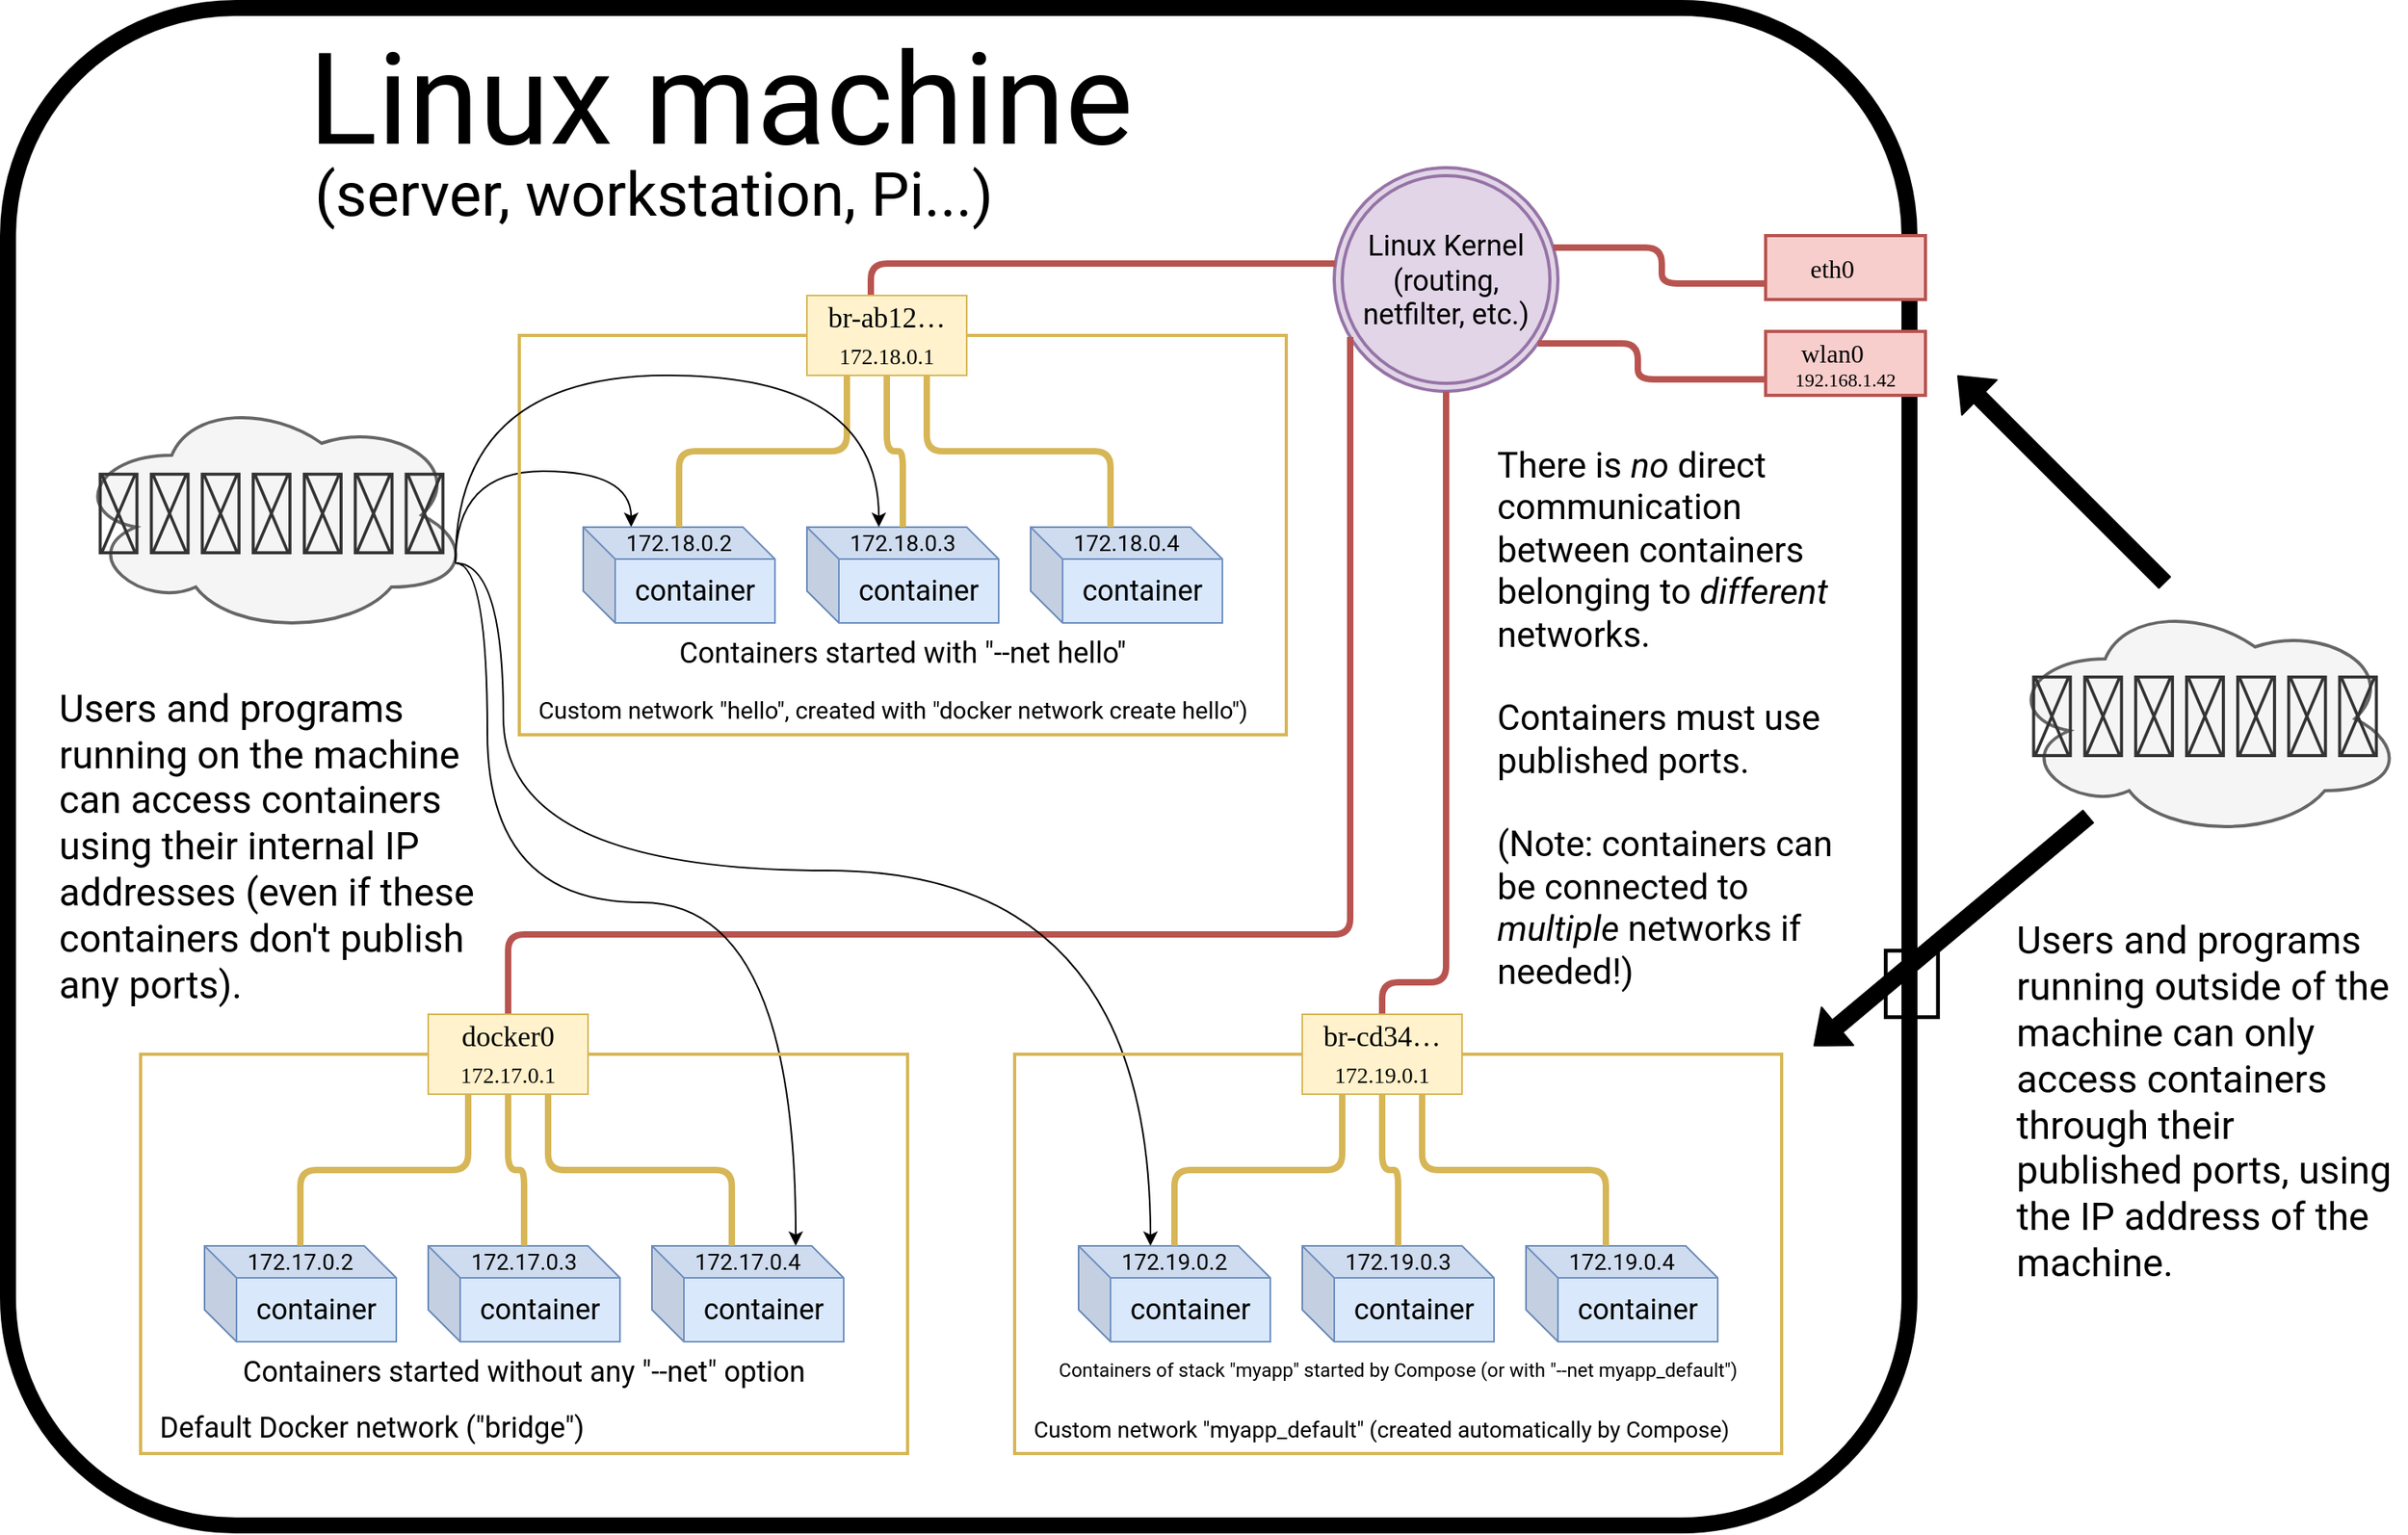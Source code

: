 <mxfile version="15.5.5" type="dropbox"><diagram name="Page-1" id="c37626ed-c26b-45fb-9056-f9ebc6bb27b6"><mxGraphModel dx="1099" dy="614" grid="1" gridSize="10" guides="1" tooltips="1" connect="1" arrows="1" fold="1" page="1" pageScale="1" pageWidth="1100" pageHeight="850" background="none" math="0" shadow="0"><root><mxCell id="0"/><mxCell id="1" parent="0"/><mxCell id="La_aAElFL1VzLqNHk7Vx-23" value="" style="rounded=1;whiteSpace=wrap;html=1;fontFamily=Roboto;fontSource=https%3A%2F%2Ffonts.googleapis.com%2Fcss%3Ffamily%3DRoboto;fontSize=72;strokeWidth=10;fillColor=none;align=center;perimeterSpacing=0;" parent="1" vertex="1"><mxGeometry x="190" y="80" width="1190" height="950" as="geometry"/></mxCell><mxCell id="La_aAElFL1VzLqNHk7Vx-25" value="&lt;p style=&quot;line-height: 0.5; font-size: 38px;&quot; align=&quot;left&quot;&gt;&lt;/p&gt;&lt;div style=&quot;font-size: 38px;&quot; align=&quot;left&quot;&gt;&lt;font style=&quot;font-size: 38px;&quot;&gt;(server, workstation, Pi...) &lt;/font&gt;&lt;/div&gt;&lt;p style=&quot;font-size: 38px;&quot; align=&quot;left&quot;&gt;&lt;/p&gt;" style="text;html=1;strokeColor=none;fillColor=none;align=left;verticalAlign=middle;rounded=0;fontFamily=Roboto;fontSource=https%3A%2F%2Ffonts.googleapis.com%2Fcss%3Ffamily%3DRoboto;fontSize=38;" parent="1" vertex="1"><mxGeometry x="380" y="130" width="420" height="133" as="geometry"/></mxCell><mxCell id="La_aAElFL1VzLqNHk7Vx-24" value="Linux machine" style="text;strokeColor=none;fillColor=none;align=left;verticalAlign=bottom;rounded=0;fontFamily=Roboto;fontSource=https%3A%2F%2Ffonts.googleapis.com%2Fcss%3Ffamily%3DRoboto;fontSize=80;fontColor=default;" parent="1" vertex="1"><mxGeometry x="376" y="100" width="560" height="70" as="geometry"/></mxCell><mxCell id="La_aAElFL1VzLqNHk7Vx-20" value="" style="shape=image;verticalLabelPosition=bottom;labelBackgroundColor=#ffffff;verticalAlign=top;aspect=fixed;imageAspect=0;image=https://images-wixmp-ed30a86b8c4ca887773594c2.wixmp.com/i/a7b9934d-93f8-4025-8787-016ea09695da/d8m1nku-48fef80c-44e0-413e-9765-098c9dfa973f.png;" parent="1" vertex="1"><mxGeometry x="220" y="110" width="149.19" height="180" as="geometry"/></mxCell><mxCell id="La_aAElFL1VzLqNHk7Vx-35" style="edgeStyle=orthogonalEdgeStyle;curved=1;orthogonalLoop=1;jettySize=auto;html=1;fontFamily=Roboto;fontSource=https%3A%2F%2Ffonts.googleapis.com%2Fcss%3Ffamily%3DRoboto;fontSize=18;exitX=0.96;exitY=0.7;exitDx=0;exitDy=0;exitPerimeter=0;" parent="1" source="La_aAElFL1VzLqNHk7Vx-22" target="La_aAElFL1VzLqNHk7Vx-1" edge="1"><mxGeometry relative="1" as="geometry"><mxPoint x="590" y="413" as="targetPoint"/><Array as="points"><mxPoint x="470" y="370"/><mxPoint x="580" y="370"/></Array></mxGeometry></mxCell><mxCell id="La_aAElFL1VzLqNHk7Vx-22" value="&lt;div style=&quot;font-size: 72px&quot; align=&quot;left&quot;&gt;&lt;font style=&quot;font-size: 72px&quot;&gt;👨🏾‍💻👩🏼‍💻🤖&lt;br&gt;&lt;/font&gt;&lt;/div&gt;" style="ellipse;shape=cloud;whiteSpace=wrap;html=1;fontFamily=Roboto;fontSource=https%3A%2F%2Ffonts.googleapis.com%2Fcss%3Ffamily%3DRoboto;fontSize=72;strokeWidth=2;fillColor=#f5f5f5;align=center;strokeColor=#666666;fontColor=#333333;" parent="1" vertex="1"><mxGeometry x="230" y="322.5" width="250" height="150" as="geometry"/></mxCell><mxCell id="La_aAElFL1VzLqNHk7Vx-27" value="&lt;div style=&quot;font-size: 16px&quot;&gt;eth0 🔌&lt;/div&gt;" style="rounded=0;whiteSpace=wrap;html=1;fontFamily=Roboto Mono;fontSource=https%3A%2F%2Ffonts.googleapis.com%2Fcss%3Ffamily%3DRoboto%2BMono;fontSize=16;strokeWidth=2;fillColor=#f8cecc;align=center;spacing=2;strokeColor=#b85450;" parent="1" vertex="1"><mxGeometry x="1290" y="222.5" width="100" height="40" as="geometry"/></mxCell><mxCell id="La_aAElFL1VzLqNHk7Vx-33" value="&lt;div style=&quot;font-size: 16px&quot;&gt;wlan0 📶&lt;/div&gt;&lt;div style=&quot;font-size: 12px&quot;&gt;&lt;font style=&quot;font-size: 12px&quot;&gt;192.168.1.42&lt;br&gt;&lt;/font&gt;&lt;/div&gt;" style="rounded=0;whiteSpace=wrap;html=1;fontFamily=Roboto Mono;fontSource=https%3A%2F%2Ffonts.googleapis.com%2Fcss%3Ffamily%3DRoboto%2BMono;fontSize=16;strokeWidth=2;fillColor=#f8cecc;align=center;spacing=2;strokeColor=#b85450;" parent="1" vertex="1"><mxGeometry x="1290" y="282.5" width="100" height="40" as="geometry"/></mxCell><mxCell id="La_aAElFL1VzLqNHk7Vx-34" value="&lt;div style=&quot;font-size: 24px;&quot; align=&quot;left&quot;&gt;&lt;font data-font-src=&quot;https://fonts.googleapis.com/css?family=Roboto&quot; style=&quot;font-size: 24px;&quot; face=&quot;Roboto&quot;&gt;Users and programs running on the machine can access containers using their internal IP addresses (even if these containers don't publish any ports).&lt;br style=&quot;font-size: 24px;&quot;&gt;&lt;/font&gt;&lt;/div&gt;" style="text;html=1;strokeColor=none;fillColor=none;align=left;verticalAlign=middle;whiteSpace=wrap;rounded=0;fontFamily=Roboto Mono;fontSource=https%3A%2F%2Ffonts.googleapis.com%2Fcss%3Ffamily%3DRoboto%2BMono;fontSize=24;" parent="1" vertex="1"><mxGeometry x="220" y="490" width="270" height="230" as="geometry"/></mxCell><mxCell id="La_aAElFL1VzLqNHk7Vx-40" style="rounded=1;sketch=0;orthogonalLoop=1;jettySize=auto;html=1;shadow=0;fontFamily=Roboto;fontSource=https%3A%2F%2Ffonts.googleapis.com%2Fcss%3Ffamily%3DRoboto;fontSize=18;endArrow=block;endFill=0;strokeColor=default;strokeWidth=1;shape=flexArrow;startArrow=none;startFill=0;fillColor=#000000;" parent="1" edge="1"><mxGeometry relative="1" as="geometry"><mxPoint x="1540" y="440" as="sourcePoint"/><mxPoint x="1410" y="310" as="targetPoint"/></mxGeometry></mxCell><mxCell id="La_aAElFL1VzLqNHk7Vx-38" value="&lt;div style=&quot;font-size: 72px&quot; align=&quot;left&quot;&gt;&lt;font style=&quot;font-size: 72px&quot;&gt;👨🏾‍💻👩🏼‍💻🤖&lt;br&gt;&lt;/font&gt;&lt;/div&gt;" style="ellipse;shape=cloud;whiteSpace=wrap;html=1;fontFamily=Roboto;fontSource=https%3A%2F%2Ffonts.googleapis.com%2Fcss%3Ffamily%3DRoboto;fontSize=72;strokeWidth=2;fillColor=#f5f5f5;align=center;strokeColor=#666666;fontColor=#333333;" parent="1" vertex="1"><mxGeometry x="1440" y="450" width="250" height="150" as="geometry"/></mxCell><mxCell id="La_aAElFL1VzLqNHk7Vx-39" value="&lt;div style=&quot;font-size: 24px&quot; align=&quot;left&quot;&gt;&lt;font data-font-src=&quot;https://fonts.googleapis.com/css?family=Roboto&quot; style=&quot;font-size: 24px&quot; face=&quot;Roboto&quot;&gt;Users and programs running outside of the machine can only access containers through their published ports, using the IP address of the machine.&lt;br&gt;&lt;/font&gt;&lt;/div&gt;" style="text;html=1;strokeColor=none;fillColor=none;align=left;verticalAlign=middle;whiteSpace=wrap;rounded=0;fontFamily=Roboto Mono;fontSource=https%3A%2F%2Ffonts.googleapis.com%2Fcss%3Ffamily%3DRoboto%2BMono;fontSize=12;" parent="1" vertex="1"><mxGeometry x="1445" y="620" width="240" height="290" as="geometry"/></mxCell><mxCell id="La_aAElFL1VzLqNHk7Vx-41" value="&lt;div align=&quot;center&quot;&gt;Linux Kernel&lt;/div&gt;&lt;div align=&quot;center&quot;&gt;(routing, netfilter, etc.)&lt;br&gt;&lt;/div&gt;" style="ellipse;shape=doubleEllipse;whiteSpace=wrap;html=1;aspect=fixed;rounded=1;fontFamily=Roboto;fontSource=https%3A%2F%2Ffonts.googleapis.com%2Fcss%3Ffamily%3DRoboto;fontSize=18;strokeWidth=2;fillColor=#e1d5e7;align=center;strokeColor=#9673a6;" parent="1" vertex="1"><mxGeometry x="1020" y="180" width="140" height="140" as="geometry"/></mxCell><mxCell id="La_aAElFL1VzLqNHk7Vx-43" value="" style="html=1;rounded=1;fontFamily=Roboto;fontSource=https%3A%2F%2Ffonts.googleapis.com%2Fcss%3Ffamily%3DRoboto;fontSize=14;edgeStyle=orthogonalEdgeStyle;entryX=0;entryY=0.75;entryDx=0;entryDy=0;sketch=0;shadow=0;strokeColor=#b85450;strokeWidth=4;endArrow=none;endFill=0;fillColor=#f8cecc;" parent="1" source="La_aAElFL1VzLqNHk7Vx-41" target="La_aAElFL1VzLqNHk7Vx-27" edge="1"><mxGeometry width="100" relative="1" as="geometry"><mxPoint x="900" y="300" as="sourcePoint"/><mxPoint x="1015" y="395" as="targetPoint"/><Array as="points"><mxPoint x="1225" y="230"/><mxPoint x="1225" y="253"/></Array></mxGeometry></mxCell><mxCell id="La_aAElFL1VzLqNHk7Vx-44" value="" style="html=1;rounded=1;fontFamily=Roboto;fontSource=https%3A%2F%2Ffonts.googleapis.com%2Fcss%3Ffamily%3DRoboto;fontSize=14;edgeStyle=orthogonalEdgeStyle;entryX=0;entryY=0.75;entryDx=0;entryDy=0;sketch=0;shadow=0;strokeColor=#b85450;strokeWidth=4;endArrow=none;endFill=0;fillColor=#f8cecc;" parent="1" source="La_aAElFL1VzLqNHk7Vx-41" target="La_aAElFL1VzLqNHk7Vx-33" edge="1"><mxGeometry width="100" relative="1" as="geometry"><mxPoint x="889.497" y="260.503" as="sourcePoint"/><mxPoint x="990" y="210" as="targetPoint"/><Array as="points"><mxPoint x="1210" y="290"/><mxPoint x="1210" y="313"/></Array></mxGeometry></mxCell><mxCell id="La_aAElFL1VzLqNHk7Vx-45" value="" style="html=1;rounded=1;fontFamily=Roboto;fontSource=https%3A%2F%2Ffonts.googleapis.com%2Fcss%3Ffamily%3DRoboto;fontSize=14;edgeStyle=orthogonalEdgeStyle;sketch=0;shadow=0;strokeColor=#b85450;strokeWidth=4;endArrow=none;endFill=0;fillColor=#f8cecc;" parent="1" source="La_aAElFL1VzLqNHk7Vx-41" target="La_aAElFL1VzLqNHk7Vx-4" edge="1"><mxGeometry width="100" relative="1" as="geometry"><mxPoint x="1030" y="231" as="sourcePoint"/><mxPoint x="990" y="270" as="targetPoint"/><Array as="points"><mxPoint x="730" y="240"/></Array></mxGeometry></mxCell><mxCell id="lueCSmkLu6gy37OIB6bL-1" value="" style="group" parent="1" vertex="1" connectable="0"><mxGeometry x="510" y="260" width="480" height="275" as="geometry"/></mxCell><mxCell id="La_aAElFL1VzLqNHk7Vx-16" value="" style="rounded=0;whiteSpace=wrap;html=1;fontFamily=Roboto;fontSource=https%3A%2F%2Ffonts.googleapis.com%2Fcss%3Ffamily%3DRoboto;fontSize=14;fillColor=none;strokeWidth=2;strokeColor=#d6b656;" parent="lueCSmkLu6gy37OIB6bL-1" vertex="1"><mxGeometry y="25" width="480" height="250" as="geometry"/></mxCell><mxCell id="La_aAElFL1VzLqNHk7Vx-4" value="&lt;div&gt;&lt;font data-font-src=&quot;https://fonts.googleapis.com/css?family=Roboto+Mono&quot; face=&quot;Roboto Mono&quot;&gt;br-ab12…&lt;/font&gt;&lt;br&gt;&lt;font data-font-src=&quot;https://fonts.googleapis.com/css?family=Roboto+Mono&quot; face=&quot;Roboto Mono&quot;&gt;&lt;font data-font-src=&quot;https://fonts.googleapis.com/css?family=Roboto+Mono&quot; face=&quot;Roboto Mono&quot;&gt;&lt;font style=&quot;font-size: 14px&quot;&gt;172.18.0.1&lt;/font&gt;&lt;/font&gt;&lt;/font&gt;&lt;/div&gt;" style="rounded=0;whiteSpace=wrap;html=1;fontFamily=Roboto;fontSource=https%3A%2F%2Ffonts.googleapis.com%2Fcss%3Ffamily%3DRoboto;fontSize=18;fillColor=#fff2cc;strokeColor=#d6b656;" parent="lueCSmkLu6gy37OIB6bL-1" vertex="1"><mxGeometry x="180" width="100" height="50" as="geometry"/></mxCell><mxCell id="La_aAElFL1VzLqNHk7Vx-6" value="" style="group" parent="lueCSmkLu6gy37OIB6bL-1" vertex="1" connectable="0"><mxGeometry x="40" y="145" width="120" height="60" as="geometry"/></mxCell><mxCell id="La_aAElFL1VzLqNHk7Vx-1" value="&lt;font data-font-src=&quot;https://fonts.googleapis.com/css?family=Roboto&quot; style=&quot;font-size: 18px;&quot; face=&quot;Roboto&quot;&gt;container&lt;/font&gt;" style="shape=cube;whiteSpace=wrap;html=1;boundedLbl=1;backgroundOutline=1;darkOpacity=0.05;darkOpacity2=0.1;fontSize=18;fillColor=#dae8fc;strokeColor=#6c8ebf;" parent="La_aAElFL1VzLqNHk7Vx-6" vertex="1"><mxGeometry width="120" height="60" as="geometry"/></mxCell><mxCell id="La_aAElFL1VzLqNHk7Vx-5" value="&lt;font style=&quot;font-size: 14px&quot;&gt;172&lt;/font&gt;&lt;font style=&quot;font-size: 14px&quot;&gt;.18.0.2&lt;/font&gt;" style="text;html=1;strokeColor=none;fillColor=none;align=center;verticalAlign=middle;whiteSpace=wrap;rounded=0;fontFamily=Roboto;fontSource=https%3A%2F%2Ffonts.googleapis.com%2Fcss%3Ffamily%3DRoboto;fontSize=18;" parent="La_aAElFL1VzLqNHk7Vx-6" vertex="1"><mxGeometry x="30" width="60" height="15" as="geometry"/></mxCell><mxCell id="La_aAElFL1VzLqNHk7Vx-7" value="" style="group" parent="lueCSmkLu6gy37OIB6bL-1" vertex="1" connectable="0"><mxGeometry x="180" y="145" width="120" height="60" as="geometry"/></mxCell><mxCell id="La_aAElFL1VzLqNHk7Vx-8" value="&lt;font data-font-src=&quot;https://fonts.googleapis.com/css?family=Roboto&quot; style=&quot;font-size: 18px;&quot; face=&quot;Roboto&quot;&gt;container&lt;/font&gt;" style="shape=cube;whiteSpace=wrap;html=1;boundedLbl=1;backgroundOutline=1;darkOpacity=0.05;darkOpacity2=0.1;fontSize=18;fillColor=#dae8fc;strokeColor=#6c8ebf;" parent="La_aAElFL1VzLqNHk7Vx-7" vertex="1"><mxGeometry width="120" height="60" as="geometry"/></mxCell><mxCell id="La_aAElFL1VzLqNHk7Vx-9" value="&lt;div&gt;&lt;font style=&quot;font-size: 14px&quot;&gt;172&lt;/font&gt;&lt;font style=&quot;font-size: 14px&quot;&gt;.18.0.3&lt;/font&gt;&lt;/div&gt;" style="text;html=1;strokeColor=none;fillColor=none;align=center;verticalAlign=middle;whiteSpace=wrap;rounded=0;fontFamily=Roboto;fontSource=https%3A%2F%2Ffonts.googleapis.com%2Fcss%3Ffamily%3DRoboto;fontSize=18;" parent="La_aAElFL1VzLqNHk7Vx-7" vertex="1"><mxGeometry x="30" width="60" height="15" as="geometry"/></mxCell><mxCell id="La_aAElFL1VzLqNHk7Vx-10" value="" style="group" parent="lueCSmkLu6gy37OIB6bL-1" vertex="1" connectable="0"><mxGeometry x="320" y="145" width="120" height="60" as="geometry"/></mxCell><mxCell id="La_aAElFL1VzLqNHk7Vx-11" value="&lt;font data-font-src=&quot;https://fonts.googleapis.com/css?family=Roboto&quot; style=&quot;font-size: 18px;&quot; face=&quot;Roboto&quot;&gt;container&lt;/font&gt;" style="shape=cube;whiteSpace=wrap;html=1;boundedLbl=1;backgroundOutline=1;darkOpacity=0.05;darkOpacity2=0.1;fontSize=18;fillColor=#dae8fc;strokeColor=#6c8ebf;" parent="La_aAElFL1VzLqNHk7Vx-10" vertex="1"><mxGeometry width="120" height="60" as="geometry"/></mxCell><mxCell id="La_aAElFL1VzLqNHk7Vx-12" value="&lt;font style=&quot;font-size: 14px&quot;&gt;172&lt;/font&gt;&lt;font style=&quot;font-size: 14px&quot;&gt;.18.0.4&lt;/font&gt;" style="text;html=1;strokeColor=none;fillColor=none;align=center;verticalAlign=middle;whiteSpace=wrap;rounded=0;fontFamily=Roboto;fontSource=https%3A%2F%2Ffonts.googleapis.com%2Fcss%3Ffamily%3DRoboto;fontSize=18;" parent="La_aAElFL1VzLqNHk7Vx-10" vertex="1"><mxGeometry x="30" width="60" height="15" as="geometry"/></mxCell><mxCell id="La_aAElFL1VzLqNHk7Vx-13" value="" style="html=1;rounded=1;fontFamily=Roboto;fontSource=https%3A%2F%2Ffonts.googleapis.com%2Fcss%3Ffamily%3DRoboto;fontSize=14;edgeStyle=orthogonalEdgeStyle;exitX=0.25;exitY=1;exitDx=0;exitDy=0;entryX=0.5;entryY=0;entryDx=0;entryDy=0;sketch=0;shadow=0;strokeColor=#d6b656;strokeWidth=4;endArrow=none;endFill=0;fillColor=#fff2cc;" parent="lueCSmkLu6gy37OIB6bL-1" source="La_aAElFL1VzLqNHk7Vx-4" target="La_aAElFL1VzLqNHk7Vx-5" edge="1"><mxGeometry width="100" relative="1" as="geometry"><mxPoint x="430" y="125" as="sourcePoint"/><mxPoint x="530" y="125" as="targetPoint"/></mxGeometry></mxCell><mxCell id="La_aAElFL1VzLqNHk7Vx-14" value="" style="html=1;rounded=1;fontFamily=Roboto;fontSource=https%3A%2F%2Ffonts.googleapis.com%2Fcss%3Ffamily%3DRoboto;fontSize=14;edgeStyle=orthogonalEdgeStyle;entryX=0.5;entryY=0;entryDx=0;entryDy=0;exitX=0.5;exitY=1;exitDx=0;exitDy=0;sketch=0;shadow=0;strokeColor=#d6b656;strokeWidth=4;endArrow=none;endFill=0;fillColor=#fff2cc;" parent="lueCSmkLu6gy37OIB6bL-1" source="La_aAElFL1VzLqNHk7Vx-4" target="La_aAElFL1VzLqNHk7Vx-9" edge="1"><mxGeometry width="100" relative="1" as="geometry"><mxPoint x="230" y="65" as="sourcePoint"/><mxPoint x="110" y="155" as="targetPoint"/></mxGeometry></mxCell><mxCell id="La_aAElFL1VzLqNHk7Vx-15" value="" style="html=1;rounded=1;fontFamily=Roboto;fontSource=https%3A%2F%2Ffonts.googleapis.com%2Fcss%3Ffamily%3DRoboto;fontSize=14;edgeStyle=orthogonalEdgeStyle;exitX=0.75;exitY=1;exitDx=0;exitDy=0;entryX=0;entryY=0;entryDx=50;entryDy=0;entryPerimeter=0;sketch=0;shadow=0;strokeColor=#d6b656;strokeWidth=4;endArrow=none;endFill=0;fillColor=#fff2cc;" parent="lueCSmkLu6gy37OIB6bL-1" source="La_aAElFL1VzLqNHk7Vx-4" target="La_aAElFL1VzLqNHk7Vx-11" edge="1"><mxGeometry width="100" relative="1" as="geometry"><mxPoint x="250" y="70" as="sourcePoint"/><mxPoint x="250" y="155" as="targetPoint"/></mxGeometry></mxCell><mxCell id="La_aAElFL1VzLqNHk7Vx-17" value="&lt;font style=&quot;font-size: 15px&quot;&gt;Custom network &quot;hello&quot;, created with &quot;docker network create hello&quot;)&lt;/font&gt;" style="text;html=1;strokeColor=none;fillColor=none;align=left;verticalAlign=middle;whiteSpace=wrap;rounded=0;fontFamily=Roboto;fontSource=https%3A%2F%2Ffonts.googleapis.com%2Fcss%3Ffamily%3DRoboto;fontSize=18;" parent="lueCSmkLu6gy37OIB6bL-1" vertex="1"><mxGeometry x="10" y="250" width="460" height="15" as="geometry"/></mxCell><mxCell id="La_aAElFL1VzLqNHk7Vx-18" value="&lt;div align=&quot;center&quot;&gt;Containers started with &quot;--net hello&quot;&lt;br&gt;&lt;/div&gt;" style="text;html=1;strokeColor=none;fillColor=none;align=center;verticalAlign=middle;whiteSpace=wrap;rounded=0;fontFamily=Roboto;fontSource=https%3A%2F%2Ffonts.googleapis.com%2Fcss%3Ffamily%3DRoboto;fontSize=18;" parent="lueCSmkLu6gy37OIB6bL-1" vertex="1"><mxGeometry x="10" y="215" width="460" height="15" as="geometry"/></mxCell><mxCell id="lueCSmkLu6gy37OIB6bL-54" value="" style="html=1;rounded=1;fontFamily=Roboto;fontSource=https%3A%2F%2Ffonts.googleapis.com%2Fcss%3Ffamily%3DRoboto;fontSize=14;edgeStyle=orthogonalEdgeStyle;sketch=0;shadow=0;strokeColor=#b85450;strokeWidth=4;endArrow=none;endFill=0;fillColor=#f8cecc;entryX=0.5;entryY=0;entryDx=0;entryDy=0;" parent="1" source="La_aAElFL1VzLqNHk7Vx-41" target="lueCSmkLu6gy37OIB6bL-22" edge="1"><mxGeometry width="100" relative="1" as="geometry"><mxPoint x="1140" y="360" as="sourcePoint"/><mxPoint x="670" y="710" as="targetPoint"/><Array as="points"><mxPoint x="1030" y="660"/><mxPoint x="503" y="660"/></Array></mxGeometry></mxCell><mxCell id="lueCSmkLu6gy37OIB6bL-57" value="" style="html=1;rounded=1;fontFamily=Roboto;fontSource=https%3A%2F%2Ffonts.googleapis.com%2Fcss%3Ffamily%3DRoboto;fontSize=14;edgeStyle=orthogonalEdgeStyle;sketch=0;shadow=0;strokeColor=#b85450;strokeWidth=4;endArrow=none;endFill=0;fillColor=#f8cecc;exitX=0.5;exitY=1;exitDx=0;exitDy=0;entryX=0.5;entryY=0;entryDx=0;entryDy=0;" parent="1" source="La_aAElFL1VzLqNHk7Vx-41" target="lueCSmkLu6gy37OIB6bL-39" edge="1"><mxGeometry width="100" relative="1" as="geometry"><mxPoint x="1090.503" y="339.497" as="sourcePoint"/><mxPoint x="680" y="720" as="targetPoint"/><Array as="points"><mxPoint x="1090" y="690"/><mxPoint x="1050" y="690"/></Array></mxGeometry></mxCell><mxCell id="lueCSmkLu6gy37OIB6bL-60" style="edgeStyle=orthogonalEdgeStyle;curved=1;orthogonalLoop=1;jettySize=auto;html=1;entryX=0.25;entryY=0;entryDx=0;entryDy=0;fontFamily=Roboto;fontSource=https%3A%2F%2Ffonts.googleapis.com%2Fcss%3Ffamily%3DRoboto;fontSize=18;exitX=0.96;exitY=0.7;exitDx=0;exitDy=0;exitPerimeter=0;" parent="1" source="La_aAElFL1VzLqNHk7Vx-22" target="La_aAElFL1VzLqNHk7Vx-9" edge="1"><mxGeometry relative="1" as="geometry"><mxPoint x="450" y="430" as="sourcePoint"/><mxPoint x="735" y="395" as="targetPoint"/><Array as="points"><mxPoint x="470" y="310"/><mxPoint x="735" y="310"/></Array></mxGeometry></mxCell><mxCell id="lueCSmkLu6gy37OIB6bL-61" style="edgeStyle=orthogonalEdgeStyle;curved=1;orthogonalLoop=1;jettySize=auto;html=1;fontFamily=Roboto;fontSource=https%3A%2F%2Ffonts.googleapis.com%2Fcss%3Ffamily%3DRoboto;fontSize=18;exitX=0.96;exitY=0.7;exitDx=0;exitDy=0;exitPerimeter=0;entryX=1;entryY=0;entryDx=0;entryDy=0;" parent="1" source="La_aAElFL1VzLqNHk7Vx-22" target="lueCSmkLu6gy37OIB6bL-31" edge="1"><mxGeometry relative="1" as="geometry"><mxPoint x="480" y="485" as="sourcePoint"/><mxPoint x="830" y="855" as="targetPoint"/><Array as="points"><mxPoint x="490" y="428"/><mxPoint x="490" y="640"/><mxPoint x="683" y="640"/></Array></mxGeometry></mxCell><mxCell id="lueCSmkLu6gy37OIB6bL-62" style="edgeStyle=orthogonalEdgeStyle;curved=1;orthogonalLoop=1;jettySize=auto;html=1;fontFamily=Roboto;fontSource=https%3A%2F%2Ffonts.googleapis.com%2Fcss%3Ffamily%3DRoboto;fontSize=18;entryX=0.25;entryY=0;entryDx=0;entryDy=0;exitX=0.96;exitY=0.7;exitDx=0;exitDy=0;exitPerimeter=0;" parent="1" source="La_aAElFL1VzLqNHk7Vx-22" target="lueCSmkLu6gy37OIB6bL-42" edge="1"><mxGeometry relative="1" as="geometry"><mxPoint x="480" y="485" as="sourcePoint"/><mxPoint x="830" y="855" as="targetPoint"/><Array as="points"><mxPoint x="500" y="428"/><mxPoint x="500" y="620"/><mxPoint x="905" y="620"/></Array></mxGeometry></mxCell><mxCell id="lueCSmkLu6gy37OIB6bL-37" value="" style="group" parent="1" vertex="1" connectable="0"><mxGeometry x="820" y="710" width="480" height="275" as="geometry"/></mxCell><mxCell id="lueCSmkLu6gy37OIB6bL-38" value="" style="rounded=0;whiteSpace=wrap;html=1;fontFamily=Roboto;fontSource=https%3A%2F%2Ffonts.googleapis.com%2Fcss%3Ffamily%3DRoboto;fontSize=14;fillColor=none;strokeWidth=2;strokeColor=#d6b656;" parent="lueCSmkLu6gy37OIB6bL-37" vertex="1"><mxGeometry y="25" width="480" height="250" as="geometry"/></mxCell><mxCell id="lueCSmkLu6gy37OIB6bL-39" value="&lt;div&gt;&lt;font data-font-src=&quot;https://fonts.googleapis.com/css?family=Roboto+Mono&quot; face=&quot;Roboto Mono&quot;&gt;br-cd34…&lt;/font&gt;&lt;br&gt;&lt;font data-font-src=&quot;https://fonts.googleapis.com/css?family=Roboto+Mono&quot; face=&quot;Roboto Mono&quot;&gt;&lt;font data-font-src=&quot;https://fonts.googleapis.com/css?family=Roboto+Mono&quot; face=&quot;Roboto Mono&quot;&gt;&lt;font style=&quot;font-size: 14px&quot;&gt;172.19.0.1&lt;/font&gt;&lt;/font&gt;&lt;/font&gt;&lt;/div&gt;" style="rounded=0;whiteSpace=wrap;html=1;fontFamily=Roboto;fontSource=https%3A%2F%2Ffonts.googleapis.com%2Fcss%3Ffamily%3DRoboto;fontSize=18;fillColor=#fff2cc;strokeColor=#d6b656;" parent="lueCSmkLu6gy37OIB6bL-37" vertex="1"><mxGeometry x="180" width="100" height="50" as="geometry"/></mxCell><mxCell id="lueCSmkLu6gy37OIB6bL-40" value="" style="group" parent="lueCSmkLu6gy37OIB6bL-37" vertex="1" connectable="0"><mxGeometry x="40" y="145" width="120" height="60" as="geometry"/></mxCell><mxCell id="lueCSmkLu6gy37OIB6bL-41" value="&lt;font data-font-src=&quot;https://fonts.googleapis.com/css?family=Roboto&quot; style=&quot;font-size: 18px;&quot; face=&quot;Roboto&quot;&gt;container&lt;/font&gt;" style="shape=cube;whiteSpace=wrap;html=1;boundedLbl=1;backgroundOutline=1;darkOpacity=0.05;darkOpacity2=0.1;fontSize=18;fillColor=#dae8fc;strokeColor=#6c8ebf;" parent="lueCSmkLu6gy37OIB6bL-40" vertex="1"><mxGeometry width="120" height="60" as="geometry"/></mxCell><mxCell id="lueCSmkLu6gy37OIB6bL-42" value="&lt;font style=&quot;font-size: 14px&quot;&gt;172&lt;/font&gt;&lt;font style=&quot;font-size: 14px&quot;&gt;.19.0.2&lt;/font&gt;" style="text;html=1;strokeColor=none;fillColor=none;align=center;verticalAlign=middle;whiteSpace=wrap;rounded=0;fontFamily=Roboto;fontSource=https%3A%2F%2Ffonts.googleapis.com%2Fcss%3Ffamily%3DRoboto;fontSize=18;" parent="lueCSmkLu6gy37OIB6bL-40" vertex="1"><mxGeometry x="30" width="60" height="15" as="geometry"/></mxCell><mxCell id="lueCSmkLu6gy37OIB6bL-43" value="" style="group" parent="lueCSmkLu6gy37OIB6bL-37" vertex="1" connectable="0"><mxGeometry x="180" y="145" width="120" height="60" as="geometry"/></mxCell><mxCell id="lueCSmkLu6gy37OIB6bL-44" value="&lt;font data-font-src=&quot;https://fonts.googleapis.com/css?family=Roboto&quot; style=&quot;font-size: 18px;&quot; face=&quot;Roboto&quot;&gt;container&lt;/font&gt;" style="shape=cube;whiteSpace=wrap;html=1;boundedLbl=1;backgroundOutline=1;darkOpacity=0.05;darkOpacity2=0.1;fontSize=18;fillColor=#dae8fc;strokeColor=#6c8ebf;" parent="lueCSmkLu6gy37OIB6bL-43" vertex="1"><mxGeometry width="120" height="60" as="geometry"/></mxCell><mxCell id="lueCSmkLu6gy37OIB6bL-45" value="&lt;div&gt;&lt;font style=&quot;font-size: 14px&quot;&gt;172&lt;/font&gt;&lt;font style=&quot;font-size: 14px&quot;&gt;.19.0.3&lt;/font&gt;&lt;/div&gt;" style="text;html=1;strokeColor=none;fillColor=none;align=center;verticalAlign=middle;whiteSpace=wrap;rounded=0;fontFamily=Roboto;fontSource=https%3A%2F%2Ffonts.googleapis.com%2Fcss%3Ffamily%3DRoboto;fontSize=18;" parent="lueCSmkLu6gy37OIB6bL-43" vertex="1"><mxGeometry x="30" width="60" height="15" as="geometry"/></mxCell><mxCell id="lueCSmkLu6gy37OIB6bL-46" value="" style="group" parent="lueCSmkLu6gy37OIB6bL-37" vertex="1" connectable="0"><mxGeometry x="320" y="145" width="120" height="60" as="geometry"/></mxCell><mxCell id="lueCSmkLu6gy37OIB6bL-47" value="&lt;font data-font-src=&quot;https://fonts.googleapis.com/css?family=Roboto&quot; style=&quot;font-size: 18px;&quot; face=&quot;Roboto&quot;&gt;container&lt;/font&gt;" style="shape=cube;whiteSpace=wrap;html=1;boundedLbl=1;backgroundOutline=1;darkOpacity=0.05;darkOpacity2=0.1;fontSize=18;fillColor=#dae8fc;strokeColor=#6c8ebf;" parent="lueCSmkLu6gy37OIB6bL-46" vertex="1"><mxGeometry width="120" height="60" as="geometry"/></mxCell><mxCell id="lueCSmkLu6gy37OIB6bL-48" value="&lt;font style=&quot;font-size: 14px&quot;&gt;172&lt;/font&gt;&lt;font style=&quot;font-size: 14px&quot;&gt;.19.0.4&lt;/font&gt;" style="text;html=1;strokeColor=none;fillColor=none;align=center;verticalAlign=middle;whiteSpace=wrap;rounded=0;fontFamily=Roboto;fontSource=https%3A%2F%2Ffonts.googleapis.com%2Fcss%3Ffamily%3DRoboto;fontSize=18;" parent="lueCSmkLu6gy37OIB6bL-46" vertex="1"><mxGeometry x="30" width="60" height="15" as="geometry"/></mxCell><mxCell id="lueCSmkLu6gy37OIB6bL-49" value="" style="html=1;rounded=1;fontFamily=Roboto;fontSource=https%3A%2F%2Ffonts.googleapis.com%2Fcss%3Ffamily%3DRoboto;fontSize=14;edgeStyle=orthogonalEdgeStyle;exitX=0.25;exitY=1;exitDx=0;exitDy=0;entryX=0.5;entryY=0;entryDx=0;entryDy=0;sketch=0;shadow=0;strokeColor=#d6b656;strokeWidth=4;endArrow=none;endFill=0;fillColor=#fff2cc;" parent="lueCSmkLu6gy37OIB6bL-37" source="lueCSmkLu6gy37OIB6bL-39" target="lueCSmkLu6gy37OIB6bL-42" edge="1"><mxGeometry width="100" relative="1" as="geometry"><mxPoint x="430" y="125" as="sourcePoint"/><mxPoint x="530" y="125" as="targetPoint"/></mxGeometry></mxCell><mxCell id="lueCSmkLu6gy37OIB6bL-50" value="" style="html=1;rounded=1;fontFamily=Roboto;fontSource=https%3A%2F%2Ffonts.googleapis.com%2Fcss%3Ffamily%3DRoboto;fontSize=14;edgeStyle=orthogonalEdgeStyle;entryX=0.5;entryY=0;entryDx=0;entryDy=0;exitX=0.5;exitY=1;exitDx=0;exitDy=0;sketch=0;shadow=0;strokeColor=#d6b656;strokeWidth=4;endArrow=none;endFill=0;fillColor=#fff2cc;" parent="lueCSmkLu6gy37OIB6bL-37" source="lueCSmkLu6gy37OIB6bL-39" target="lueCSmkLu6gy37OIB6bL-45" edge="1"><mxGeometry width="100" relative="1" as="geometry"><mxPoint x="230" y="65" as="sourcePoint"/><mxPoint x="110" y="155" as="targetPoint"/></mxGeometry></mxCell><mxCell id="lueCSmkLu6gy37OIB6bL-51" value="" style="html=1;rounded=1;fontFamily=Roboto;fontSource=https%3A%2F%2Ffonts.googleapis.com%2Fcss%3Ffamily%3DRoboto;fontSize=14;edgeStyle=orthogonalEdgeStyle;exitX=0.75;exitY=1;exitDx=0;exitDy=0;entryX=0;entryY=0;entryDx=50;entryDy=0;entryPerimeter=0;sketch=0;shadow=0;strokeColor=#d6b656;strokeWidth=4;endArrow=none;endFill=0;fillColor=#fff2cc;" parent="lueCSmkLu6gy37OIB6bL-37" source="lueCSmkLu6gy37OIB6bL-39" target="lueCSmkLu6gy37OIB6bL-47" edge="1"><mxGeometry width="100" relative="1" as="geometry"><mxPoint x="250" y="70" as="sourcePoint"/><mxPoint x="250" y="155" as="targetPoint"/></mxGeometry></mxCell><mxCell id="lueCSmkLu6gy37OIB6bL-52" value="&lt;font style=&quot;font-size: 14px&quot;&gt;Custom network &quot;myapp_default&quot; (created automatically by Compose)&lt;/font&gt;" style="text;html=1;strokeColor=none;fillColor=none;align=left;verticalAlign=middle;whiteSpace=wrap;rounded=0;fontFamily=Roboto;fontSource=https%3A%2F%2Ffonts.googleapis.com%2Fcss%3Ffamily%3DRoboto;fontSize=18;" parent="lueCSmkLu6gy37OIB6bL-37" vertex="1"><mxGeometry x="10" y="250" width="460" height="15" as="geometry"/></mxCell><mxCell id="lueCSmkLu6gy37OIB6bL-53" value="&lt;div style=&quot;font-size: 12px&quot; align=&quot;center&quot;&gt;&lt;font style=&quot;font-size: 12px&quot;&gt;Containers of stack &quot;myapp&quot; started by Compose (or with &quot;--net myapp_default&quot;)&lt;br&gt;&lt;/font&gt;&lt;/div&gt;" style="text;html=1;strokeColor=none;fillColor=none;align=center;verticalAlign=middle;whiteSpace=wrap;rounded=0;fontFamily=Roboto;fontSource=https%3A%2F%2Ffonts.googleapis.com%2Fcss%3Ffamily%3DRoboto;fontSize=18;" parent="lueCSmkLu6gy37OIB6bL-37" vertex="1"><mxGeometry x="10" y="215" width="460" height="15" as="geometry"/></mxCell><mxCell id="lueCSmkLu6gy37OIB6bL-20" value="" style="group" parent="1" vertex="1" connectable="0"><mxGeometry x="273" y="710" width="555" height="275" as="geometry"/></mxCell><mxCell id="lueCSmkLu6gy37OIB6bL-21" value="" style="rounded=0;whiteSpace=wrap;html=1;fontFamily=Roboto;fontSource=https%3A%2F%2Ffonts.googleapis.com%2Fcss%3Ffamily%3DRoboto;fontSize=14;fillColor=none;strokeWidth=2;strokeColor=#d6b656;" parent="lueCSmkLu6gy37OIB6bL-20" vertex="1"><mxGeometry y="25" width="480" height="250" as="geometry"/></mxCell><mxCell id="lueCSmkLu6gy37OIB6bL-22" value="&lt;div&gt;&lt;font data-font-src=&quot;https://fonts.googleapis.com/css?family=Roboto+Mono&quot; face=&quot;Roboto Mono&quot;&gt;docker0&lt;/font&gt;&lt;br&gt;&lt;font data-font-src=&quot;https://fonts.googleapis.com/css?family=Roboto+Mono&quot; face=&quot;Roboto Mono&quot;&gt;&lt;font data-font-src=&quot;https://fonts.googleapis.com/css?family=Roboto+Mono&quot; face=&quot;Roboto Mono&quot;&gt;&lt;font style=&quot;font-size: 14px&quot;&gt;172.17.0.1&lt;/font&gt;&lt;/font&gt;&lt;/font&gt;&lt;/div&gt;" style="rounded=0;whiteSpace=wrap;html=1;fontFamily=Roboto;fontSource=https%3A%2F%2Ffonts.googleapis.com%2Fcss%3Ffamily%3DRoboto;fontSize=18;fillColor=#fff2cc;strokeColor=#d6b656;" parent="lueCSmkLu6gy37OIB6bL-20" vertex="1"><mxGeometry x="180" width="100" height="50" as="geometry"/></mxCell><mxCell id="lueCSmkLu6gy37OIB6bL-23" value="" style="group" parent="lueCSmkLu6gy37OIB6bL-20" vertex="1" connectable="0"><mxGeometry x="40" y="145" width="120" height="60" as="geometry"/></mxCell><mxCell id="lueCSmkLu6gy37OIB6bL-24" value="&lt;font data-font-src=&quot;https://fonts.googleapis.com/css?family=Roboto&quot; style=&quot;font-size: 18px;&quot; face=&quot;Roboto&quot;&gt;container&lt;/font&gt;" style="shape=cube;whiteSpace=wrap;html=1;boundedLbl=1;backgroundOutline=1;darkOpacity=0.05;darkOpacity2=0.1;fontSize=18;fillColor=#dae8fc;strokeColor=#6c8ebf;" parent="lueCSmkLu6gy37OIB6bL-23" vertex="1"><mxGeometry width="120" height="60" as="geometry"/></mxCell><mxCell id="lueCSmkLu6gy37OIB6bL-25" value="&lt;font style=&quot;font-size: 14px&quot;&gt;172&lt;/font&gt;&lt;font style=&quot;font-size: 14px&quot;&gt;.17.0.2&lt;/font&gt;" style="text;html=1;strokeColor=none;fillColor=none;align=center;verticalAlign=middle;whiteSpace=wrap;rounded=0;fontFamily=Roboto;fontSource=https%3A%2F%2Ffonts.googleapis.com%2Fcss%3Ffamily%3DRoboto;fontSize=18;" parent="lueCSmkLu6gy37OIB6bL-23" vertex="1"><mxGeometry x="30" width="60" height="15" as="geometry"/></mxCell><mxCell id="lueCSmkLu6gy37OIB6bL-26" value="" style="group" parent="lueCSmkLu6gy37OIB6bL-20" vertex="1" connectable="0"><mxGeometry x="180" y="145" width="120" height="60" as="geometry"/></mxCell><mxCell id="lueCSmkLu6gy37OIB6bL-27" value="&lt;font data-font-src=&quot;https://fonts.googleapis.com/css?family=Roboto&quot; style=&quot;font-size: 18px;&quot; face=&quot;Roboto&quot;&gt;container&lt;/font&gt;" style="shape=cube;whiteSpace=wrap;html=1;boundedLbl=1;backgroundOutline=1;darkOpacity=0.05;darkOpacity2=0.1;fontSize=18;fillColor=#dae8fc;strokeColor=#6c8ebf;" parent="lueCSmkLu6gy37OIB6bL-26" vertex="1"><mxGeometry width="120" height="60" as="geometry"/></mxCell><mxCell id="lueCSmkLu6gy37OIB6bL-28" value="&lt;div&gt;&lt;font style=&quot;font-size: 14px&quot;&gt;172&lt;/font&gt;&lt;font style=&quot;font-size: 14px&quot;&gt;.17.0.3&lt;/font&gt;&lt;/div&gt;" style="text;html=1;strokeColor=none;fillColor=none;align=center;verticalAlign=middle;whiteSpace=wrap;rounded=0;fontFamily=Roboto;fontSource=https%3A%2F%2Ffonts.googleapis.com%2Fcss%3Ffamily%3DRoboto;fontSize=18;" parent="lueCSmkLu6gy37OIB6bL-26" vertex="1"><mxGeometry x="30" width="60" height="15" as="geometry"/></mxCell><mxCell id="lueCSmkLu6gy37OIB6bL-29" value="" style="group" parent="lueCSmkLu6gy37OIB6bL-20" vertex="1" connectable="0"><mxGeometry x="320" y="145" width="120" height="60" as="geometry"/></mxCell><mxCell id="lueCSmkLu6gy37OIB6bL-30" value="&lt;font data-font-src=&quot;https://fonts.googleapis.com/css?family=Roboto&quot; style=&quot;font-size: 18px;&quot; face=&quot;Roboto&quot;&gt;container&lt;/font&gt;" style="shape=cube;whiteSpace=wrap;html=1;boundedLbl=1;backgroundOutline=1;darkOpacity=0.05;darkOpacity2=0.1;fontSize=18;fillColor=#dae8fc;strokeColor=#6c8ebf;" parent="lueCSmkLu6gy37OIB6bL-29" vertex="1"><mxGeometry width="120" height="60" as="geometry"/></mxCell><mxCell id="lueCSmkLu6gy37OIB6bL-31" value="&lt;font style=&quot;font-size: 14px&quot;&gt;172&lt;/font&gt;&lt;font style=&quot;font-size: 14px&quot;&gt;.17.0.4&lt;/font&gt;" style="text;html=1;strokeColor=none;fillColor=none;align=center;verticalAlign=middle;whiteSpace=wrap;rounded=0;fontFamily=Roboto;fontSource=https%3A%2F%2Ffonts.googleapis.com%2Fcss%3Ffamily%3DRoboto;fontSize=18;" parent="lueCSmkLu6gy37OIB6bL-29" vertex="1"><mxGeometry x="30" width="60" height="15" as="geometry"/></mxCell><mxCell id="lueCSmkLu6gy37OIB6bL-32" value="" style="html=1;rounded=1;fontFamily=Roboto;fontSource=https%3A%2F%2Ffonts.googleapis.com%2Fcss%3Ffamily%3DRoboto;fontSize=14;edgeStyle=orthogonalEdgeStyle;exitX=0.25;exitY=1;exitDx=0;exitDy=0;entryX=0.5;entryY=0;entryDx=0;entryDy=0;sketch=0;shadow=0;strokeColor=#d6b656;strokeWidth=4;endArrow=none;endFill=0;fillColor=#fff2cc;" parent="lueCSmkLu6gy37OIB6bL-20" source="lueCSmkLu6gy37OIB6bL-22" target="lueCSmkLu6gy37OIB6bL-25" edge="1"><mxGeometry width="100" relative="1" as="geometry"><mxPoint x="430" y="125" as="sourcePoint"/><mxPoint x="530" y="125" as="targetPoint"/></mxGeometry></mxCell><mxCell id="lueCSmkLu6gy37OIB6bL-33" value="" style="html=1;rounded=1;fontFamily=Roboto;fontSource=https%3A%2F%2Ffonts.googleapis.com%2Fcss%3Ffamily%3DRoboto;fontSize=14;edgeStyle=orthogonalEdgeStyle;entryX=0.5;entryY=0;entryDx=0;entryDy=0;exitX=0.5;exitY=1;exitDx=0;exitDy=0;sketch=0;shadow=0;strokeColor=#d6b656;strokeWidth=4;endArrow=none;endFill=0;fillColor=#fff2cc;" parent="lueCSmkLu6gy37OIB6bL-20" source="lueCSmkLu6gy37OIB6bL-22" target="lueCSmkLu6gy37OIB6bL-28" edge="1"><mxGeometry width="100" relative="1" as="geometry"><mxPoint x="230" y="65" as="sourcePoint"/><mxPoint x="110" y="155" as="targetPoint"/></mxGeometry></mxCell><mxCell id="lueCSmkLu6gy37OIB6bL-34" value="" style="html=1;rounded=1;fontFamily=Roboto;fontSource=https%3A%2F%2Ffonts.googleapis.com%2Fcss%3Ffamily%3DRoboto;fontSize=14;edgeStyle=orthogonalEdgeStyle;exitX=0.75;exitY=1;exitDx=0;exitDy=0;entryX=0;entryY=0;entryDx=50;entryDy=0;entryPerimeter=0;sketch=0;shadow=0;strokeColor=#d6b656;strokeWidth=4;endArrow=none;endFill=0;fillColor=#fff2cc;" parent="lueCSmkLu6gy37OIB6bL-20" source="lueCSmkLu6gy37OIB6bL-22" target="lueCSmkLu6gy37OIB6bL-30" edge="1"><mxGeometry width="100" relative="1" as="geometry"><mxPoint x="250" y="70" as="sourcePoint"/><mxPoint x="250" y="155" as="targetPoint"/></mxGeometry></mxCell><mxCell id="lueCSmkLu6gy37OIB6bL-35" value="&lt;div align=&quot;left&quot;&gt;Default Docker network (&quot;bridge&quot;)&lt;br&gt;&lt;/div&gt;" style="text;html=1;strokeColor=none;fillColor=none;align=left;verticalAlign=middle;whiteSpace=wrap;rounded=0;fontFamily=Roboto;fontSource=https%3A%2F%2Ffonts.googleapis.com%2Fcss%3Ffamily%3DRoboto;fontSize=18;" parent="lueCSmkLu6gy37OIB6bL-20" vertex="1"><mxGeometry x="10" y="250" width="330" height="15" as="geometry"/></mxCell><mxCell id="lueCSmkLu6gy37OIB6bL-36" value="&lt;div align=&quot;center&quot;&gt;Containers started without any &quot;--net&quot; option&lt;br&gt;&lt;/div&gt;" style="text;html=1;strokeColor=none;fillColor=none;align=center;verticalAlign=middle;whiteSpace=wrap;rounded=0;fontFamily=Roboto;fontSource=https%3A%2F%2Ffonts.googleapis.com%2Fcss%3Ffamily%3DRoboto;fontSize=18;" parent="lueCSmkLu6gy37OIB6bL-20" vertex="1"><mxGeometry x="10" y="215" width="460" height="15" as="geometry"/></mxCell><mxCell id="lueCSmkLu6gy37OIB6bL-76" value="&lt;div style=&quot;font-size: 22px;&quot; align=&quot;left&quot;&gt;&lt;font data-font-src=&quot;https://fonts.googleapis.com/css?family=Roboto&quot; style=&quot;font-size: 22px;&quot; face=&quot;Roboto&quot;&gt;There is &lt;i style=&quot;font-size: 22px;&quot;&gt;no&lt;/i&gt; direct communication between containers belonging to &lt;i style=&quot;font-size: 22px;&quot;&gt;different&lt;/i&gt; networks.&lt;/font&gt;&lt;/div&gt;&lt;div style=&quot;font-size: 22px;&quot; align=&quot;left&quot;&gt;&lt;font data-font-src=&quot;https://fonts.googleapis.com/css?family=Roboto&quot; style=&quot;font-size: 22px;&quot; face=&quot;Roboto&quot;&gt;&lt;br style=&quot;font-size: 22px;&quot;&gt;&lt;/font&gt;&lt;/div&gt;&lt;div style=&quot;font-size: 22px;&quot; align=&quot;left&quot;&gt;&lt;font data-font-src=&quot;https://fonts.googleapis.com/css?family=Roboto&quot; style=&quot;font-size: 22px;&quot; face=&quot;Roboto&quot;&gt;Containers must use published ports.&lt;/font&gt;&lt;/div&gt;&lt;div style=&quot;font-size: 22px;&quot; align=&quot;left&quot;&gt;&lt;font data-font-src=&quot;https://fonts.googleapis.com/css?family=Roboto&quot; style=&quot;font-size: 22px;&quot; face=&quot;Roboto&quot;&gt;&lt;br style=&quot;font-size: 22px;&quot;&gt;&lt;/font&gt;&lt;/div&gt;&lt;div style=&quot;font-size: 22px;&quot; align=&quot;left&quot;&gt;&lt;font data-font-src=&quot;https://fonts.googleapis.com/css?family=Roboto&quot; style=&quot;font-size: 22px;&quot; face=&quot;Roboto&quot;&gt;(Note: containers can be connected to &lt;i style=&quot;font-size: 22px;&quot;&gt;multiple&lt;/i&gt; networks if needed!)&lt;br style=&quot;font-size: 22px;&quot;&gt;&lt;/font&gt;&lt;/div&gt;" style="text;html=1;strokeColor=none;fillColor=none;align=left;verticalAlign=middle;whiteSpace=wrap;rounded=0;fontFamily=Roboto Mono;fontSource=https%3A%2F%2Ffonts.googleapis.com%2Fcss%3Ffamily%3DRoboto%2BMono;fontSize=22;" parent="1" vertex="1"><mxGeometry x="1120" y="370" width="230" height="310" as="geometry"/></mxCell><mxCell id="Jje8bueUKCzupTud6U6r-1" style="rounded=1;sketch=0;orthogonalLoop=1;jettySize=auto;html=1;shadow=0;fontFamily=Roboto;fontSource=https%3A%2F%2Ffonts.googleapis.com%2Fcss%3Ffamily%3DRoboto;fontSize=18;endArrow=block;endFill=0;strokeColor=default;strokeWidth=1;shape=flexArrow;startArrow=none;startFill=0;fillColor=#000000;" parent="1" source="La_aAElFL1VzLqNHk7Vx-38" edge="1"><mxGeometry relative="1" as="geometry"><mxPoint x="1520.3" y="854.78" as="sourcePoint"/><mxPoint x="1320" y="730" as="targetPoint"/></mxGeometry></mxCell><mxCell id="Jje8bueUKCzupTud6U6r-2" value="&lt;font style=&quot;font-size: 64px&quot;&gt;🚫&lt;/font&gt;" style="edgeLabel;html=1;align=center;verticalAlign=middle;resizable=0;points=[];fontSize=22;labelBackgroundColor=none;" parent="Jje8bueUKCzupTud6U6r-1" vertex="1" connectable="0"><mxGeometry x="-0.243" y="-4" relative="1" as="geometry"><mxPoint x="-44" y="53" as="offset"/></mxGeometry></mxCell></root></mxGraphModel></diagram></mxfile>